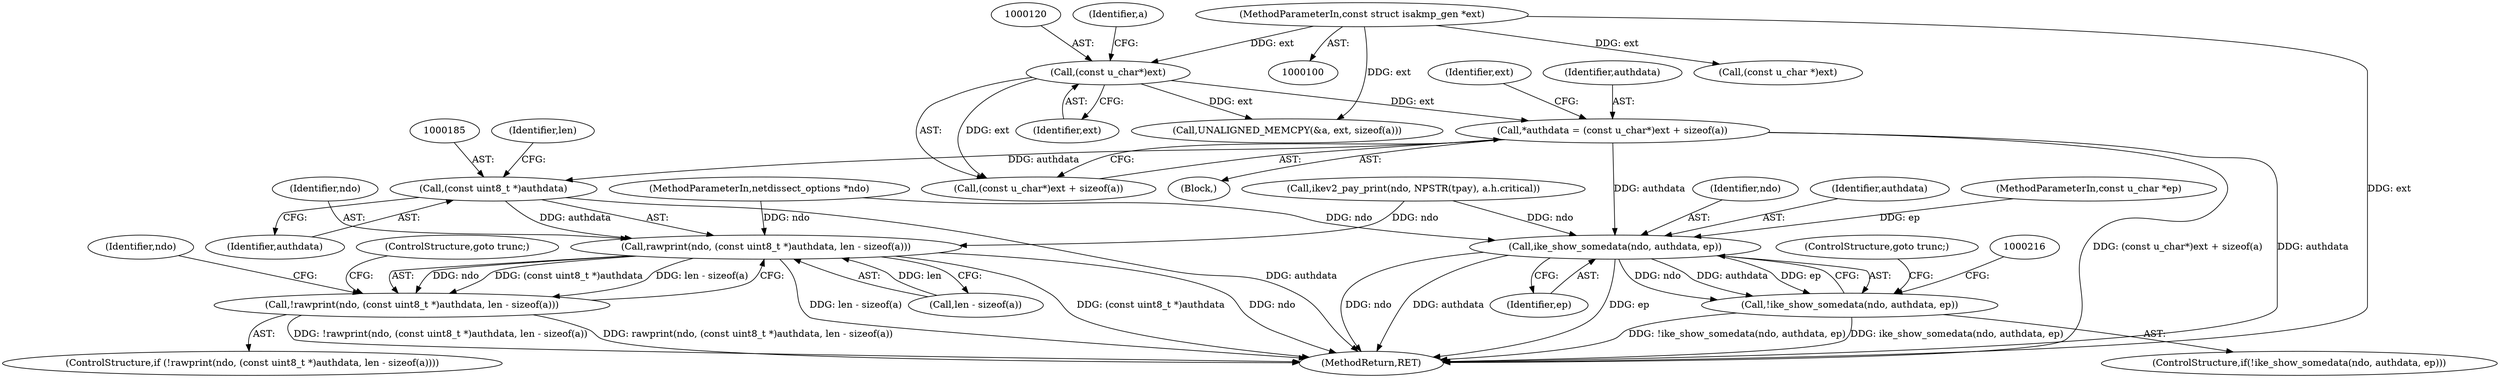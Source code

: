 digraph "1_tcpdump_c2ef693866beae071a24b45c49f9674af1df4028_1@integer" {
"1000116" [label="(Call,*authdata = (const u_char*)ext + sizeof(a))"];
"1000119" [label="(Call,(const u_char*)ext)"];
"1000103" [label="(MethodParameterIn,const struct isakmp_gen *ext)"];
"1000184" [label="(Call,(const uint8_t *)authdata)"];
"1000182" [label="(Call,rawprint(ndo, (const uint8_t *)authdata, len - sizeof(a)))"];
"1000181" [label="(Call,!rawprint(ndo, (const uint8_t *)authdata, len - sizeof(a)))"];
"1000208" [label="(Call,ike_show_somedata(ndo, authdata, ep))"];
"1000207" [label="(Call,!ike_show_somedata(ndo, authdata, ep))"];
"1000180" [label="(ControlStructure,if (!rawprint(ndo, (const uint8_t *)authdata, len - sizeof(a))))"];
"1000105" [label="(MethodParameterIn,const u_char *ep)"];
"1000194" [label="(Identifier,ndo)"];
"1000101" [label="(MethodParameterIn,netdissect_options *ndo)"];
"1000116" [label="(Call,*authdata = (const u_char*)ext + sizeof(a))"];
"1000181" [label="(Call,!rawprint(ndo, (const uint8_t *)authdata, len - sizeof(a)))"];
"1000229" [label="(MethodReturn,RET)"];
"1000119" [label="(Call,(const u_char*)ext)"];
"1000191" [label="(ControlStructure,goto trunc;)"];
"1000183" [label="(Identifier,ndo)"];
"1000103" [label="(MethodParameterIn,const struct isakmp_gen *ext)"];
"1000134" [label="(Call,ikev2_pay_print(ndo, NPSTR(tpay), a.h.critical))"];
"1000187" [label="(Call,len - sizeof(a))"];
"1000127" [label="(Identifier,ext)"];
"1000123" [label="(Identifier,a)"];
"1000121" [label="(Identifier,ext)"];
"1000110" [label="(Block,)"];
"1000186" [label="(Identifier,authdata)"];
"1000215" [label="(Call,(const u_char *)ext)"];
"1000117" [label="(Identifier,authdata)"];
"1000128" [label="(Call,UNALIGNED_MEMCPY(&a, ext, sizeof(a)))"];
"1000188" [label="(Identifier,len)"];
"1000207" [label="(Call,!ike_show_somedata(ndo, authdata, ep))"];
"1000209" [label="(Identifier,ndo)"];
"1000210" [label="(Identifier,authdata)"];
"1000212" [label="(ControlStructure,goto trunc;)"];
"1000182" [label="(Call,rawprint(ndo, (const uint8_t *)authdata, len - sizeof(a)))"];
"1000208" [label="(Call,ike_show_somedata(ndo, authdata, ep))"];
"1000184" [label="(Call,(const uint8_t *)authdata)"];
"1000118" [label="(Call,(const u_char*)ext + sizeof(a))"];
"1000206" [label="(ControlStructure,if(!ike_show_somedata(ndo, authdata, ep)))"];
"1000211" [label="(Identifier,ep)"];
"1000116" -> "1000110"  [label="AST: "];
"1000116" -> "1000118"  [label="CFG: "];
"1000117" -> "1000116"  [label="AST: "];
"1000118" -> "1000116"  [label="AST: "];
"1000127" -> "1000116"  [label="CFG: "];
"1000116" -> "1000229"  [label="DDG: (const u_char*)ext + sizeof(a)"];
"1000116" -> "1000229"  [label="DDG: authdata"];
"1000119" -> "1000116"  [label="DDG: ext"];
"1000116" -> "1000184"  [label="DDG: authdata"];
"1000116" -> "1000208"  [label="DDG: authdata"];
"1000119" -> "1000118"  [label="AST: "];
"1000119" -> "1000121"  [label="CFG: "];
"1000120" -> "1000119"  [label="AST: "];
"1000121" -> "1000119"  [label="AST: "];
"1000123" -> "1000119"  [label="CFG: "];
"1000119" -> "1000118"  [label="DDG: ext"];
"1000103" -> "1000119"  [label="DDG: ext"];
"1000119" -> "1000128"  [label="DDG: ext"];
"1000103" -> "1000100"  [label="AST: "];
"1000103" -> "1000229"  [label="DDG: ext"];
"1000103" -> "1000128"  [label="DDG: ext"];
"1000103" -> "1000215"  [label="DDG: ext"];
"1000184" -> "1000182"  [label="AST: "];
"1000184" -> "1000186"  [label="CFG: "];
"1000185" -> "1000184"  [label="AST: "];
"1000186" -> "1000184"  [label="AST: "];
"1000188" -> "1000184"  [label="CFG: "];
"1000184" -> "1000229"  [label="DDG: authdata"];
"1000184" -> "1000182"  [label="DDG: authdata"];
"1000182" -> "1000181"  [label="AST: "];
"1000182" -> "1000187"  [label="CFG: "];
"1000183" -> "1000182"  [label="AST: "];
"1000187" -> "1000182"  [label="AST: "];
"1000181" -> "1000182"  [label="CFG: "];
"1000182" -> "1000229"  [label="DDG: len - sizeof(a)"];
"1000182" -> "1000229"  [label="DDG: (const uint8_t *)authdata"];
"1000182" -> "1000229"  [label="DDG: ndo"];
"1000182" -> "1000181"  [label="DDG: ndo"];
"1000182" -> "1000181"  [label="DDG: (const uint8_t *)authdata"];
"1000182" -> "1000181"  [label="DDG: len - sizeof(a)"];
"1000134" -> "1000182"  [label="DDG: ndo"];
"1000101" -> "1000182"  [label="DDG: ndo"];
"1000187" -> "1000182"  [label="DDG: len"];
"1000181" -> "1000180"  [label="AST: "];
"1000191" -> "1000181"  [label="CFG: "];
"1000194" -> "1000181"  [label="CFG: "];
"1000181" -> "1000229"  [label="DDG: !rawprint(ndo, (const uint8_t *)authdata, len - sizeof(a))"];
"1000181" -> "1000229"  [label="DDG: rawprint(ndo, (const uint8_t *)authdata, len - sizeof(a))"];
"1000208" -> "1000207"  [label="AST: "];
"1000208" -> "1000211"  [label="CFG: "];
"1000209" -> "1000208"  [label="AST: "];
"1000210" -> "1000208"  [label="AST: "];
"1000211" -> "1000208"  [label="AST: "];
"1000207" -> "1000208"  [label="CFG: "];
"1000208" -> "1000229"  [label="DDG: ndo"];
"1000208" -> "1000229"  [label="DDG: authdata"];
"1000208" -> "1000229"  [label="DDG: ep"];
"1000208" -> "1000207"  [label="DDG: ndo"];
"1000208" -> "1000207"  [label="DDG: authdata"];
"1000208" -> "1000207"  [label="DDG: ep"];
"1000134" -> "1000208"  [label="DDG: ndo"];
"1000101" -> "1000208"  [label="DDG: ndo"];
"1000105" -> "1000208"  [label="DDG: ep"];
"1000207" -> "1000206"  [label="AST: "];
"1000212" -> "1000207"  [label="CFG: "];
"1000216" -> "1000207"  [label="CFG: "];
"1000207" -> "1000229"  [label="DDG: !ike_show_somedata(ndo, authdata, ep)"];
"1000207" -> "1000229"  [label="DDG: ike_show_somedata(ndo, authdata, ep)"];
}
